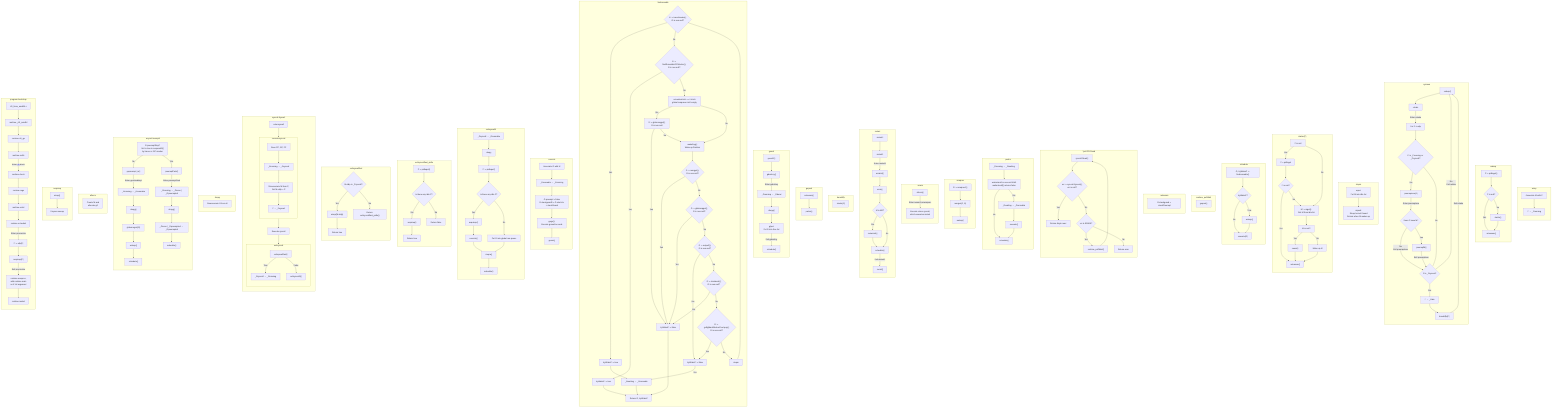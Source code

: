 flowchart
    subgraph wirep
        direction TB
        wirep__mp_association["Associate M with P"] --> wirep__p_transition["\* → _Prunning"]
    end

    subgraph wakep
        direction TB
        wakep__get_idle_p["P := pidleget()"] --> wakep__check_p{"P is null?"}
        wakep__check_p --> |Yes|wakep__releasem["releasem()"]
        wakep__check_p --> |No|wakep__startm["startm()"]
        wakep__startm --> wakep__releasem
    end

    subgraph sysmon
        direction TB
        sysmon__sleep["usleep()"] --> sysmon__retake["retake"]
        sysmon__retake --> |Enter retake|sysmon__retake__iterate_over_allp["For P in allp"]
        sysmon__retake__iterate_over_allp --> sysmon__retake__check_p_status_running_or_syscall{"P is _Prunning or _Psyscall?"}
        sysmon__retake__check_p_status_running_or_syscall --> |Yes|sysmon__retake__preemptone["preemptone(P)"]
        sysmon__retake__preemptone --> |Enter preemptone|sysmon__retake__preemptone__check_pm{"Does P have M?"}
        sysmon__retake__preemptone__check_pm --> |Yes|sysmon__retake__preemptone__preemptm["preemptM()"]
        sysmon__retake__preemptone__check_pm --> |No<br/>Exit preemptone|sysmon__retake__check_p_status_syscall
        sysmon__retake__preemptone__preemptm --> |Exit preemptone|sysmon__retake__check_p_status_syscall{"P is _Psyscall?"}
        sysmon__retake__check_p_status_running_or_syscall --> |No|sysmon__retake__check_p_status_syscall
        sysmon__retake__check_p_status_syscall --> |Yes|sysmon__retake__p_transition["\* → _Pidle"]
        sysmon__retake__check_p_status_syscall --> |No<br/>Exit retake|sysmon__sleep
        sysmon__retake__p_transition --> sysmon__retake__handoffp["handoffp(P)"]
        sysmon__retake__handoffp --> |Exit retake|sysmon__sleep
    end

    subgraph stopm
        direction TB
        stopm_mput["mput:<br/> Put M into idle list"] --> stopm_mpark["mpark:<br/>Sleep kernel thread<br/>Return when M wakes up"]
    end

    subgraph "startm(P)"
        direction TB
        startm__check_p_1["P is null"] --> |Yes|startm__pidleget["P = pidleget"]
        startm__check_p_1 --> |No|startm__mget["M := mget():<br/>Get M from idle list"]
        startm__pidleget --> startm__check_p_2{"P is null?"}
        startm__check_p_2 --> |Yes|startm__releasem["releasem()"]
        startm__check_p_2 --> |No|startm__mget
        startm__mget --> startm__check_m["M is null?"]
        startm__check_m --> |Yes|startm__newm["newm()"]
        startm__newm --> startm__releasem
        startm__check_m --> |No|startm__wakem["Wake up M"]
        startm__wakem --> startm__releasem
    end

    subgraph schedule
        direction TB
        schedule__findrunnable["G, tryWakeP := findrunnable()"] --> schedule__check_try_wake_p{"tryWakeP?"}
        schedule__check_try_wake_p --> |True|schedule__wakep["wakep()"]
        schedule__check_try_wake_p --> |No|schedule__execute
        schedule__wakep --> schedule__execute["execute(G)"]
    end

    subgraph runtime_pollWait
        direction TB
        runtime_pollwait__gopark["gopark()"]
    end

    subgraph releasem
        direction TB
        releasem__set_g_stackguard["G.stackguard = stackPreempt"]
    end

    subgraph *poll.FD.Read
        direction TB
        poll_fd_read__syscall_read["syscall.Read()"] --> poll_fd_read__syscall_sycall{"err := syscall.Syscall();<br/> err is null?"}
        poll_fd_read__syscall_sycall --> |Yes|poll_fd_read__return_success["Return #byte read"]
        poll_fd_read__syscall_sycall --> |No|poll_fd_read__check_error{"err is EGAIN?"}
        poll_fd_read__check_error --> |Yes|poll_fd_read__runtime_pollwait["runtime_pollWait()"]
        poll_fd_read__check_error --> |No|poll_fd_read__return_error["Return error"]
        poll_fd_read__runtime_pollwait --> poll_fd_read__syscall_read
    end

    subgraph parkm
        direction TB
        parkm__g_transition["_Grunning → _Gwaiting"] --> parkm__waitunlockf["waitunlockf is non-null AND<br/>waitunlockf() returns false"]
        parkm__waitunlockf --> |Yes|parkm__g_transition_waitunlockf_g_transition["_Gwaiting → _Grunnable"]
        parkm__g_transition_waitunlockf_g_transition --> parkm__execute["execute()"]
        parkm__waitunlockf --> |No|parkm__schedule["schedule()"]
        parkm__execute --> parkm__schedule
    end

    subgraph newproc
        direction TB
        newproc__newproc1["G := newproc1()"] --> newproc__runqput["runqput(P, G)"]
        newproc__runqput --> newproc__wakep["wakep()"]
    end

    subgraph newm
        direction TB
        newm__allocm["allocm()"] --> |Enter newm1,newosproc|newm__newosproc["Execute clone syscall,<br/>which executes mstart"]
    end

    subgraph mstart
        direction TB
        mstart__mstart0["mstart0"] --> mstart__mstart1["mstart1"]
        mstart__mstart1 --> |Enter mstart1|mstart__mstart1__asminit["asminit()"]
        mstart__mstart1__asminit --> mstart__mstart1__minit["minit()"]
        mstart__mstart1__minit --> mstart__mstart1__check_m0{"M is M0?"}
        mstart__mstart1__check_m0 --> |Yes|mstart__mstart1__mstartm0["mstartm0()"]
        mstart__mstart1__mstartm0 --> mstart__mstart1__mstart__mstart1__mstartm0["schedule()"]
        mstart__mstart1__check_m0 --> |No|mstart__mstart1__mstart__mstart1__mstartm0
        mstart__mstart1__mstart__mstart1__mstartm0 --> |Exit mstart1|mstart__mexit["mexit()"]
    end

    subgraph handoffp
        direction TB
        handoffp__startm["startm(P)"]
    end

    subgraph gopark
        direction TB
        gopark__releasem["releasem()"] --> gopark__parkm["parkm()"]
    end

    subgraph goexit
        direction TB
        goexit__goexit1["goexit1()"] --> goexit__gdestroy["gdestroy()"]
        goexit__gdestroy -->|Enter gdestroy|goexit__gdestroy__g_transition["_Grunning → _Gdead"]
        goexit__gdestroy__g_transition --> goexit__gdestroy__dropg["dropg()"]
        goexit__gdestroy__dropg --> goexit__gdestroy__gfput["gfput:<br/>Put G into free list"]
        goexit__gdestroy__gfput --> |Exit gdestroy|goexit__schedule["schedule()"]
    end

    subgraph findrunnable
        direction TB
        findrunnable__tracereader{"G := traceReader();<br/>G is non-null?"} --> |Yes|findrunnable__try_wake_p_1["tryWakeP := true"]
        findrunnable__try_wake_p_1 --> findrunnable__g_transition["_Gwaiting → _Grunnable"]
        findrunnable__g_transition --> findrunnable__return_g["Return G, tryWakeP"]
        findrunnable__tracereader --> |No|findrunnable__findrunnablegcworker{"G := findRunnableGCWorker();<br/>G is non null?"}
        findrunnable__findrunnablegcworker --> |Yes|findrunnable__try_wake_p_2["tryWakeP := true"]
        findrunnable__try_wake_p_2 --> findrunnable__return_g
        findrunnable__findrunnablegcworker --> |No|findrunnable__global_run_queue_fairness["schedtick%61 == 0 AND<br/> global runqueue isn't empty"]
        findrunnable__global_run_queue_fairness --> |Yes|findrunnable__fairness__globalrunqget["G := globrunqget();<br/>G is non-null"]
        findrunnable__global_run_queue_fairness --> |No|findrunnable__wake_up_finalizer["wakefing():<br/>Wake up finalizer"]
        findrunnable__fairness__globalrunqget --> |Yes|findrunnable__try_wake_p_3["tryWakeP := false"]
        findrunnable__try_wake_p_3 --> findrunnable__return_g
        findrunnable__fairness__globalrunqget --> |No|findrunnable__wake_up_finalizer
        findrunnable__wake_up_finalizer --> findrunnable__runqget{"G := runqget();<br/>G is non-null?"}
        findrunnable__runqget --> |Yes|findrunnable__try_wake_p_3
        findrunnable__runqget --> |No|findrunnable_globrunqget{"G := globrunqget();<br/>G is non-null?"}
        findrunnable_globrunqget --> |Yes|findrunnable__try_wake_p_3
        findrunnable_globrunqget --> |No|findrunnable__netpoll{"G := netpoll();<br/>G is non-null?"}
        findrunnable__netpoll --> |Yes|findrunnable__try_wake_p_4["tryWakeP := false"]
        findrunnable__try_wake_p_4 --> |Yes|findrunnable__g_transition
        findrunnable__netpoll --> |No|findrunnable__steakwork{"G := stealwork();<br/>G is non-null?"}
        findrunnable__steakwork --> |Yes|findrunnable__try_wake_p_3
        findrunnable__steakwork --> |No|findrunnable__gcbgmarkworkerpool{"G := gcBgMarkWorkerPool.pop();<br/>G is non-null?"}
        findrunnable__gcbgmarkworkerpool --> |Yes|findrunnable__try_wake_p_4
        findrunnable__gcbgmarkworkerpool --> |No|findrunnable__stopm["stopm"]
        findrunnable__stopm --> findrunnable__tracereader
    end

    subgraph execute
        direction TB
        execute__gm_association["Associate G with M"] --> execute__g_transition["_Grunnable → _Grunning"]
        execute__g_transition --> execute_allocate_stack["G.preempt = false<br/>G.stackguard0 = G.stack.lo + stackGuard"]
        execute_allocate_stack --> execute__gogo["gogo():<br/>Execute goroutine code"]
        execute__gogo --> execute__goexit["goexit()"]
    end

subgraph exitsyscall0
direction TB
exitsyscall0__g_transition[_Gsyscall → _Grunnable] --> exitsyscall0__dropg["dropg"]
exitsyscall0__dropg --> exitsyscall0__pidleget["P := pidleget()"]
exitsyscall0__pidleget --> exitsyscall0__check_p_idle{"Is there any idle P?"}
exitsyscall0__check_p_idle  --> |No|exitsyscall0__globalrunqueueput["Put G into global run queue"]
exitsyscall0__check_p_idle  --> |Yes|exitsyscall0__acquirep["acquirep()"]
exitsyscall0__acquirep --> exitsyscall0__execute["execute()"]
exitsyscall0__execute --> exitsyscall0_stopm["stopm()"]
exitsyscall0__globalrunqueueput --> exitsyscall0_stopm
exitsyscall0_stopm --> exitsyscall0__schedule["schedule()"]
end

subgraph exitsyscallfast_pidle
direction TB
exitsyscallfast_pidle__pidleget["P := pidleget()"]  --> exitsyscallfast_pidle__check_p_idle{"Is there any idle P?"}
exitsyscallfast_pidle__check_p_idle --> |Yes|exitsyscallfast_pidle__acquirep["acquirep()"]
exitsyscallfast_pidle__acquirep --> exitsyscallfast_pidle__return_true["Return true"]
exitsyscallfast_pidle__check_p_idle --> |No|exitsyscallfast_pidle_return_false["Return false"]
end

subgraph exitsyscallfast
direction TB
exitsyscall_fast_check_p_status{"M.oldp is _Psyscall?"} --> |Yes|exitsyscallfast__wirep["wirep(M.oldp)"]
exitsyscallfast__wirep --> exitsyscallfast__return_true["Return true"]
exitsyscall_fast_check_p_status --> |No|exitsyscallfast__exitsyscallfast_pidle["Return exitsyscallfast_pidle()"]
end

subgraph exitsyscall
direction TB
exitsyscall_exitsyscallfast["exitsyscallfast()"] --> |True|exitsyscall_g_transition[_Gsyscall → _Grunning]
exitsyscall_exitsyscallfast --> |False|exitsyscall_exitsyscall0["exitsyscall0()"]
end

subgraph reenetersyscall
direction TB
reenetersyscall__save_pointers["Save PC, SP, FP"] --> reenetersyscall__g_transition[_Grunning → _Gsyscall]
reenetersyscall__g_transition --> reenetersyscall__mp_disassocciation["Disassociate M from P,<br/> Set M.oldp = P"]
reenetersyscall__mp_disassocciation --> reenetersyscall__p_transtion["\* → _Psyscall"]
end

subgraph syscall.Syscall
direction TB
entersyscall --> reenetersyscall
reenetersyscall --> execute_syscall["Execute syscall"]
execute_syscall --> exitsyscall
end

subgraph dropg
direction TB
dropg__gm_disassociation["Disassociate G from M"]
end

subgraph asyncPreempt2
direction TB
asyncPreempt__asyncPreempt["G.preemptStop?<br/>Set to true in suspendG()<br/>by tracer or GC marker"] --> |Yes|asyncPreempt2__preemptPark["preemptPark()"]
asyncPreempt__asyncPreempt --> |No|asyncPreempt2__gopreempt_m["gopreempt_m()"]
asyncPreempt2__gopreempt_m --> |Enter goschedImpl|asyncPreempt2__goschedImpl__g_transition["_Grunning → _Grunnable"]
asyncPreempt2__goschedImpl__g_transition --> asyncPreempt2__goschedImpl__dropg["dropg()"]
asyncPreempt2__goschedImpl__dropg --> asyncPreempt2__goschedImpl__globrunqput["globrunqput(G)"]
asyncPreempt2__goschedImpl__globrunqput --> asyncPreempt2__goschedImpl__wakep["wakep()"]
asyncPreempt2__goschedImpl__wakep --> asyncPreempt2__goschedImpl__schedule["schedule()"]
asyncPreempt2__preemptPark --> |Enter preemptPark|asyncPreempt2__preemptPark__g_transition_1["_Grunning → _Gscan | _Gpreempted"]
asyncPreempt2__preemptPark__g_transition_1 --> asyncPreempt2__preemptPark__dropg["dropg()"]
asyncPreempt2__preemptPark__dropg --> asyncPreempt2__preemptPark__g_transition_2["_Gscan | _Gpreempted → _Gpreempted"]
asyncPreempt2__preemptPark__g_transition_2 --> asyncPreempt2__preemptPark__schedule["schedule()"]
end

subgraph allocm
direction TB
allocm__init_m["Create M and<br/>allocate g0"]
end

subgraph acquirep
direction TB
acquirep__wirep["wirep()"] --> acquirep__prepare_sweep["Prepare sweep"]
end

subgraph program bootstrap
direction TB
bootstrap__rt0_linux_amd64_s["rt0_linux_amd64.s"] --> bootstrap__runtime_rt0_amd64["runtime·_rt0_amd64"]
bootstrap__runtime_rt0_amd64 --> bootstrap__runtime_rt0_go["runtime·rt0_go"]
bootstrap__runtime_rt0_go --> bootstrap__runtime_settls["runtime·settls"]
bootstrap__runtime_settls --> |Enter <a href="https://github.com/golang/go/blob/go1.24.0/src/runtime/asm_amd64.s#L268-L268">ok</a> block|bootstrap__runtime_check["runtime·check"]
bootstrap__runtime_check --> bootstrap__runtime_args["runtime·args"]
bootstrap__runtime_args --> bootstrap__runtime_osinit["runtime·osinit"]
bootstrap__runtime_osinit --> bootstrap__runtime_schedinit["runtime·schedinit"]
bootstrap__runtime_schedinit --> |Enter procresize|bootstrap__runtime_schedinit__procresize__acquire_first_p["P := allp[0]"]
bootstrap__runtime_schedinit__procresize__acquire_first_p --> bootstrap__runtime_schedinit__procresize__wirep["acquirep(P)"]
bootstrap__runtime_schedinit__procresize__wirep --> |Exit procresize|bootstrap__runtime_newproc["runtime·newproc,<br/>with runtime.main<br/>as it 1st argument"]
bootstrap__runtime_newproc --> bootstrap__runtime_mstart["runtime·mstart"]
end